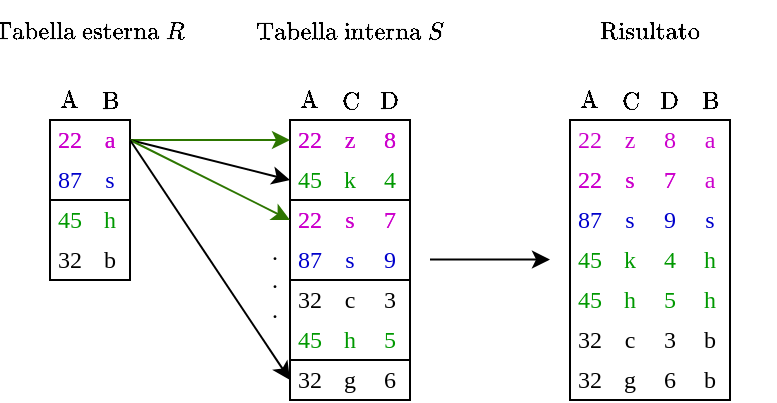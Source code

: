 <mxfile version="20.7.4" type="device"><diagram id="L7-STjLdlr2nI3EzWVXZ" name="Pagina-1"><mxGraphModel dx="683" dy="402" grid="1" gridSize="10" guides="1" tooltips="1" connect="1" arrows="1" fold="1" page="1" pageScale="1" pageWidth="827" pageHeight="1169" math="1" shadow="0"><root><mxCell id="0"/><mxCell id="1" parent="0"/><mxCell id="Wvz89J60WMJ_Odg0NJno-1" value="" style="rounded=0;whiteSpace=wrap;html=1;" vertex="1" parent="1"><mxGeometry x="80" y="120" width="40" height="80" as="geometry"/></mxCell><mxCell id="Wvz89J60WMJ_Odg0NJno-2" value="22" style="text;html=1;strokeColor=none;fillColor=none;align=center;verticalAlign=middle;whiteSpace=wrap;rounded=0;fontFamily=Times New Roman;fontColor=#CC00CC;" vertex="1" parent="1"><mxGeometry x="80" y="120" width="20" height="20" as="geometry"/></mxCell><mxCell id="Wvz89J60WMJ_Odg0NJno-3" value="a" style="text;html=1;strokeColor=none;fillColor=none;align=center;verticalAlign=middle;whiteSpace=wrap;rounded=0;fontFamily=Times New Roman;fontColor=#CC00CC;" vertex="1" parent="1"><mxGeometry x="100" y="120" width="20" height="20" as="geometry"/></mxCell><mxCell id="Wvz89J60WMJ_Odg0NJno-4" value="87" style="text;html=1;strokeColor=none;fillColor=none;align=center;verticalAlign=middle;whiteSpace=wrap;rounded=0;fontFamily=Times New Roman;fontColor=#0000CC;" vertex="1" parent="1"><mxGeometry x="80" y="140" width="20" height="20" as="geometry"/></mxCell><mxCell id="Wvz89J60WMJ_Odg0NJno-5" value="s" style="text;html=1;strokeColor=none;fillColor=none;align=center;verticalAlign=middle;whiteSpace=wrap;rounded=0;fontFamily=Times New Roman;fontColor=#0000CC;" vertex="1" parent="1"><mxGeometry x="100" y="140" width="20" height="20" as="geometry"/></mxCell><mxCell id="Wvz89J60WMJ_Odg0NJno-6" value="" style="endArrow=none;html=1;rounded=0;fontFamily=Times New Roman;" edge="1" parent="1"><mxGeometry width="50" height="50" relative="1" as="geometry"><mxPoint x="80" y="160" as="sourcePoint"/><mxPoint x="120" y="160" as="targetPoint"/></mxGeometry></mxCell><mxCell id="Wvz89J60WMJ_Odg0NJno-7" value="45" style="text;html=1;strokeColor=none;fillColor=none;align=center;verticalAlign=middle;whiteSpace=wrap;rounded=0;fontFamily=Times New Roman;fontColor=#009900;" vertex="1" parent="1"><mxGeometry x="80" y="160" width="20" height="20" as="geometry"/></mxCell><mxCell id="Wvz89J60WMJ_Odg0NJno-8" value="h" style="text;html=1;strokeColor=none;fillColor=none;align=center;verticalAlign=middle;whiteSpace=wrap;rounded=0;fontFamily=Times New Roman;fontColor=#009900;" vertex="1" parent="1"><mxGeometry x="100" y="160" width="20" height="20" as="geometry"/></mxCell><mxCell id="Wvz89J60WMJ_Odg0NJno-9" value="32" style="text;html=1;strokeColor=none;fillColor=none;align=center;verticalAlign=middle;whiteSpace=wrap;rounded=0;fontFamily=Times New Roman;" vertex="1" parent="1"><mxGeometry x="80" y="180" width="20" height="20" as="geometry"/></mxCell><mxCell id="Wvz89J60WMJ_Odg0NJno-10" value="b" style="text;html=1;strokeColor=none;fillColor=none;align=center;verticalAlign=middle;whiteSpace=wrap;rounded=0;fontFamily=Times New Roman;" vertex="1" parent="1"><mxGeometry x="100" y="180" width="20" height="20" as="geometry"/></mxCell><mxCell id="Wvz89J60WMJ_Odg0NJno-11" value="$$\text{A}$$" style="text;html=1;strokeColor=none;fillColor=none;align=center;verticalAlign=middle;whiteSpace=wrap;rounded=0;fontFamily=Times New Roman;" vertex="1" parent="1"><mxGeometry x="80" y="100" width="20" height="20" as="geometry"/></mxCell><mxCell id="Wvz89J60WMJ_Odg0NJno-12" value="$$\text{B}$$" style="text;html=1;strokeColor=none;fillColor=none;align=center;verticalAlign=middle;whiteSpace=wrap;rounded=0;fontFamily=Times New Roman;" vertex="1" parent="1"><mxGeometry x="100" y="100" width="20" height="20" as="geometry"/></mxCell><mxCell id="Wvz89J60WMJ_Odg0NJno-13" value="$$\text{Tabella esterna }R$$" style="text;html=1;strokeColor=none;fillColor=none;align=center;verticalAlign=middle;whiteSpace=wrap;rounded=0;fontFamily=Times New Roman;" vertex="1" parent="1"><mxGeometry x="55" y="60" width="90" height="30" as="geometry"/></mxCell><mxCell id="Wvz89J60WMJ_Odg0NJno-14" value="" style="rounded=0;whiteSpace=wrap;html=1;" vertex="1" parent="1"><mxGeometry x="200" y="120" width="60" height="140" as="geometry"/></mxCell><mxCell id="Wvz89J60WMJ_Odg0NJno-15" value="22" style="text;html=1;strokeColor=none;fillColor=none;align=center;verticalAlign=middle;whiteSpace=wrap;rounded=0;fontFamily=Times New Roman;fontColor=#CC00CC;" vertex="1" parent="1"><mxGeometry x="200" y="120" width="20" height="20" as="geometry"/></mxCell><mxCell id="Wvz89J60WMJ_Odg0NJno-16" value="z" style="text;html=1;strokeColor=none;fillColor=none;align=center;verticalAlign=middle;whiteSpace=wrap;rounded=0;fontFamily=Times New Roman;fontColor=#CC00CC;" vertex="1" parent="1"><mxGeometry x="220" y="120" width="20" height="20" as="geometry"/></mxCell><mxCell id="Wvz89J60WMJ_Odg0NJno-17" value="45" style="text;html=1;strokeColor=none;fillColor=none;align=center;verticalAlign=middle;whiteSpace=wrap;rounded=0;fontFamily=Times New Roman;fontColor=#009900;" vertex="1" parent="1"><mxGeometry x="200" y="140" width="20" height="20" as="geometry"/></mxCell><mxCell id="Wvz89J60WMJ_Odg0NJno-18" value="k" style="text;html=1;strokeColor=none;fillColor=none;align=center;verticalAlign=middle;whiteSpace=wrap;rounded=0;fontFamily=Times New Roman;fontColor=#009900;" vertex="1" parent="1"><mxGeometry x="220" y="140" width="20" height="20" as="geometry"/></mxCell><mxCell id="Wvz89J60WMJ_Odg0NJno-19" value="" style="endArrow=none;html=1;rounded=0;fontFamily=Times New Roman;entryX=1;entryY=0.5;entryDx=0;entryDy=0;fontColor=#CC00CC;" edge="1" parent="1"><mxGeometry width="50" height="50" relative="1" as="geometry"><mxPoint x="200" y="160" as="sourcePoint"/><mxPoint x="260" y="160" as="targetPoint"/></mxGeometry></mxCell><mxCell id="Wvz89J60WMJ_Odg0NJno-20" value="22" style="text;html=1;strokeColor=none;fillColor=none;align=center;verticalAlign=middle;whiteSpace=wrap;rounded=0;fontFamily=Times New Roman;fontColor=#CC00CC;" vertex="1" parent="1"><mxGeometry x="200" y="160" width="20" height="20" as="geometry"/></mxCell><mxCell id="Wvz89J60WMJ_Odg0NJno-21" value="s" style="text;html=1;strokeColor=none;fillColor=none;align=center;verticalAlign=middle;whiteSpace=wrap;rounded=0;fontFamily=Times New Roman;fontColor=#CC00CC;" vertex="1" parent="1"><mxGeometry x="220" y="160" width="20" height="20" as="geometry"/></mxCell><mxCell id="Wvz89J60WMJ_Odg0NJno-22" value="87" style="text;html=1;strokeColor=none;fillColor=none;align=center;verticalAlign=middle;whiteSpace=wrap;rounded=0;fontFamily=Times New Roman;fontColor=#0000CC;" vertex="1" parent="1"><mxGeometry x="200" y="180" width="20" height="20" as="geometry"/></mxCell><mxCell id="Wvz89J60WMJ_Odg0NJno-23" value="s" style="text;html=1;strokeColor=none;fillColor=none;align=center;verticalAlign=middle;whiteSpace=wrap;rounded=0;fontFamily=Times New Roman;fontColor=#0000CC;" vertex="1" parent="1"><mxGeometry x="220" y="180" width="20" height="20" as="geometry"/></mxCell><mxCell id="Wvz89J60WMJ_Odg0NJno-24" value="$$\text{A}$$" style="text;html=1;strokeColor=none;fillColor=none;align=center;verticalAlign=middle;whiteSpace=wrap;rounded=0;fontFamily=Times New Roman;" vertex="1" parent="1"><mxGeometry x="200" y="100" width="20" height="20" as="geometry"/></mxCell><mxCell id="Wvz89J60WMJ_Odg0NJno-25" value="$$\text{C}$$" style="text;html=1;strokeColor=none;fillColor=none;align=center;verticalAlign=middle;whiteSpace=wrap;rounded=0;fontFamily=Times New Roman;" vertex="1" parent="1"><mxGeometry x="220" y="100" width="20" height="20" as="geometry"/></mxCell><mxCell id="Wvz89J60WMJ_Odg0NJno-26" value="$$\text{Tabella interna }S$$" style="text;html=1;strokeColor=none;fillColor=none;align=center;verticalAlign=middle;whiteSpace=wrap;rounded=0;fontFamily=Times New Roman;" vertex="1" parent="1"><mxGeometry x="185" y="60" width="90" height="30" as="geometry"/></mxCell><mxCell id="Wvz89J60WMJ_Odg0NJno-27" value="8" style="text;html=1;strokeColor=none;fillColor=none;align=center;verticalAlign=middle;whiteSpace=wrap;rounded=0;fontFamily=Times New Roman;fontColor=#CC00CC;" vertex="1" parent="1"><mxGeometry x="240" y="120" width="20" height="20" as="geometry"/></mxCell><mxCell id="Wvz89J60WMJ_Odg0NJno-28" value="4" style="text;html=1;strokeColor=none;fillColor=none;align=center;verticalAlign=middle;whiteSpace=wrap;rounded=0;fontFamily=Times New Roman;fontColor=#009900;" vertex="1" parent="1"><mxGeometry x="240" y="140" width="20" height="20" as="geometry"/></mxCell><mxCell id="Wvz89J60WMJ_Odg0NJno-29" value="7" style="text;html=1;strokeColor=none;fillColor=none;align=center;verticalAlign=middle;whiteSpace=wrap;rounded=0;fontFamily=Times New Roman;fontColor=#CC00CC;" vertex="1" parent="1"><mxGeometry x="240" y="160" width="20" height="20" as="geometry"/></mxCell><mxCell id="Wvz89J60WMJ_Odg0NJno-30" value="9" style="text;html=1;strokeColor=none;fillColor=none;align=center;verticalAlign=middle;whiteSpace=wrap;rounded=0;fontFamily=Times New Roman;fontColor=#0000CC;" vertex="1" parent="1"><mxGeometry x="240" y="180" width="20" height="20" as="geometry"/></mxCell><mxCell id="Wvz89J60WMJ_Odg0NJno-31" value="$$\text{D}$$" style="text;html=1;strokeColor=none;fillColor=none;align=center;verticalAlign=middle;whiteSpace=wrap;rounded=0;fontFamily=Times New Roman;" vertex="1" parent="1"><mxGeometry x="240" y="100" width="20" height="20" as="geometry"/></mxCell><mxCell id="Wvz89J60WMJ_Odg0NJno-32" value="" style="endArrow=none;html=1;rounded=0;fontFamily=Times New Roman;entryX=1;entryY=0.5;entryDx=0;entryDy=0;fontColor=#0000CC;" edge="1" parent="1"><mxGeometry width="50" height="50" relative="1" as="geometry"><mxPoint x="200" y="200" as="sourcePoint"/><mxPoint x="260" y="200" as="targetPoint"/></mxGeometry></mxCell><mxCell id="Wvz89J60WMJ_Odg0NJno-33" value="32" style="text;html=1;strokeColor=none;fillColor=none;align=center;verticalAlign=middle;whiteSpace=wrap;rounded=0;fontFamily=Times New Roman;" vertex="1" parent="1"><mxGeometry x="200" y="200" width="20" height="20" as="geometry"/></mxCell><mxCell id="Wvz89J60WMJ_Odg0NJno-34" value="c" style="text;html=1;strokeColor=none;fillColor=none;align=center;verticalAlign=middle;whiteSpace=wrap;rounded=0;fontFamily=Times New Roman;" vertex="1" parent="1"><mxGeometry x="220" y="200" width="20" height="20" as="geometry"/></mxCell><mxCell id="Wvz89J60WMJ_Odg0NJno-35" value="45" style="text;html=1;strokeColor=none;fillColor=none;align=center;verticalAlign=middle;whiteSpace=wrap;rounded=0;fontFamily=Times New Roman;fontColor=#009900;" vertex="1" parent="1"><mxGeometry x="200" y="220" width="20" height="20" as="geometry"/></mxCell><mxCell id="Wvz89J60WMJ_Odg0NJno-36" value="h" style="text;html=1;strokeColor=none;fillColor=none;align=center;verticalAlign=middle;whiteSpace=wrap;rounded=0;fontFamily=Times New Roman;fontColor=#009900;" vertex="1" parent="1"><mxGeometry x="220" y="220" width="20" height="20" as="geometry"/></mxCell><mxCell id="Wvz89J60WMJ_Odg0NJno-37" value="3" style="text;html=1;strokeColor=none;fillColor=none;align=center;verticalAlign=middle;whiteSpace=wrap;rounded=0;fontFamily=Times New Roman;" vertex="1" parent="1"><mxGeometry x="240" y="200" width="20" height="20" as="geometry"/></mxCell><mxCell id="Wvz89J60WMJ_Odg0NJno-38" value="5" style="text;html=1;strokeColor=none;fillColor=none;align=center;verticalAlign=middle;whiteSpace=wrap;rounded=0;fontFamily=Times New Roman;fontColor=#009900;" vertex="1" parent="1"><mxGeometry x="240" y="220" width="20" height="20" as="geometry"/></mxCell><mxCell id="Wvz89J60WMJ_Odg0NJno-39" value="" style="endArrow=none;html=1;rounded=0;fontFamily=Times New Roman;exitX=0;exitY=1;exitDx=0;exitDy=0;entryX=1;entryY=1;entryDx=0;entryDy=0;" edge="1" parent="1" source="Wvz89J60WMJ_Odg0NJno-35" target="Wvz89J60WMJ_Odg0NJno-38"><mxGeometry width="50" height="50" relative="1" as="geometry"><mxPoint x="90" y="300" as="sourcePoint"/><mxPoint x="140" y="250" as="targetPoint"/></mxGeometry></mxCell><mxCell id="Wvz89J60WMJ_Odg0NJno-44" value="32" style="text;html=1;strokeColor=none;fillColor=none;align=center;verticalAlign=middle;whiteSpace=wrap;rounded=0;fontFamily=Times New Roman;" vertex="1" parent="1"><mxGeometry x="200" y="240" width="20" height="20" as="geometry"/></mxCell><mxCell id="Wvz89J60WMJ_Odg0NJno-45" value="g" style="text;html=1;strokeColor=none;fillColor=none;align=center;verticalAlign=middle;whiteSpace=wrap;rounded=0;fontFamily=Times New Roman;" vertex="1" parent="1"><mxGeometry x="220" y="240" width="20" height="20" as="geometry"/></mxCell><mxCell id="Wvz89J60WMJ_Odg0NJno-46" value="6" style="text;html=1;strokeColor=none;fillColor=none;align=center;verticalAlign=middle;whiteSpace=wrap;rounded=0;fontFamily=Times New Roman;" vertex="1" parent="1"><mxGeometry x="240" y="240" width="20" height="20" as="geometry"/></mxCell><mxCell id="Wvz89J60WMJ_Odg0NJno-47" value="" style="endArrow=classic;html=1;rounded=0;fontFamily=Times New Roman;exitX=1;exitY=0.5;exitDx=0;exitDy=0;entryX=0;entryY=0.5;entryDx=0;entryDy=0;fillColor=#60a917;strokeColor=#2D7600;" edge="1" parent="1" source="Wvz89J60WMJ_Odg0NJno-3" target="Wvz89J60WMJ_Odg0NJno-15"><mxGeometry width="50" height="50" relative="1" as="geometry"><mxPoint x="80" y="310" as="sourcePoint"/><mxPoint x="130" y="260" as="targetPoint"/></mxGeometry></mxCell><mxCell id="Wvz89J60WMJ_Odg0NJno-48" value="" style="endArrow=classic;html=1;rounded=0;fontFamily=Times New Roman;entryX=0;entryY=0.5;entryDx=0;entryDy=0;" edge="1" parent="1" target="Wvz89J60WMJ_Odg0NJno-17"><mxGeometry width="50" height="50" relative="1" as="geometry"><mxPoint x="120" y="130" as="sourcePoint"/><mxPoint x="210" y="140" as="targetPoint"/></mxGeometry></mxCell><mxCell id="Wvz89J60WMJ_Odg0NJno-49" value="" style="endArrow=classic;html=1;rounded=0;fontFamily=Times New Roman;entryX=0;entryY=0.5;entryDx=0;entryDy=0;fillColor=#60a917;strokeColor=#2D7600;" edge="1" parent="1" target="Wvz89J60WMJ_Odg0NJno-20"><mxGeometry width="50" height="50" relative="1" as="geometry"><mxPoint x="120" y="130" as="sourcePoint"/><mxPoint x="220" y="150" as="targetPoint"/></mxGeometry></mxCell><mxCell id="Wvz89J60WMJ_Odg0NJno-51" value=".&lt;br&gt;.&lt;br&gt;." style="text;html=1;strokeColor=none;fillColor=none;align=center;verticalAlign=middle;whiteSpace=wrap;rounded=0;fontFamily=Times New Roman;" vertex="1" parent="1"><mxGeometry x="185" y="180" width="15" height="40" as="geometry"/></mxCell><mxCell id="Wvz89J60WMJ_Odg0NJno-52" value="" style="endArrow=classic;html=1;rounded=0;fontFamily=Times New Roman;entryX=0;entryY=0.5;entryDx=0;entryDy=0;" edge="1" parent="1" target="Wvz89J60WMJ_Odg0NJno-44"><mxGeometry width="50" height="50" relative="1" as="geometry"><mxPoint x="120" y="130" as="sourcePoint"/><mxPoint x="240" y="170" as="targetPoint"/></mxGeometry></mxCell><mxCell id="Wvz89J60WMJ_Odg0NJno-53" value="" style="rounded=0;whiteSpace=wrap;html=1;" vertex="1" parent="1"><mxGeometry x="340" y="120" width="80" height="140" as="geometry"/></mxCell><mxCell id="Wvz89J60WMJ_Odg0NJno-54" value="22" style="text;html=1;strokeColor=none;fillColor=none;align=center;verticalAlign=middle;whiteSpace=wrap;rounded=0;fontFamily=Times New Roman;fontColor=#CC00CC;" vertex="1" parent="1"><mxGeometry x="340" y="120" width="20" height="20" as="geometry"/></mxCell><mxCell id="Wvz89J60WMJ_Odg0NJno-55" value="z" style="text;html=1;strokeColor=none;fillColor=none;align=center;verticalAlign=middle;whiteSpace=wrap;rounded=0;fontFamily=Times New Roman;fontColor=#CC00CC;" vertex="1" parent="1"><mxGeometry x="360" y="120" width="20" height="20" as="geometry"/></mxCell><mxCell id="Wvz89J60WMJ_Odg0NJno-56" value="22" style="text;html=1;strokeColor=none;fillColor=none;align=center;verticalAlign=middle;whiteSpace=wrap;rounded=0;fontFamily=Times New Roman;fontColor=#CC00CC;" vertex="1" parent="1"><mxGeometry x="340" y="140" width="20" height="20" as="geometry"/></mxCell><mxCell id="Wvz89J60WMJ_Odg0NJno-57" value="s" style="text;html=1;strokeColor=none;fillColor=none;align=center;verticalAlign=middle;whiteSpace=wrap;rounded=0;fontFamily=Times New Roman;fontColor=#CC00CC;" vertex="1" parent="1"><mxGeometry x="360" y="140" width="20" height="20" as="geometry"/></mxCell><mxCell id="Wvz89J60WMJ_Odg0NJno-59" value="87" style="text;html=1;strokeColor=none;fillColor=none;align=center;verticalAlign=middle;whiteSpace=wrap;rounded=0;fontFamily=Times New Roman;fontColor=#0000CC;" vertex="1" parent="1"><mxGeometry x="340" y="160" width="20" height="20" as="geometry"/></mxCell><mxCell id="Wvz89J60WMJ_Odg0NJno-60" value="s" style="text;html=1;strokeColor=none;fillColor=none;align=center;verticalAlign=middle;whiteSpace=wrap;rounded=0;fontFamily=Times New Roman;fontColor=#0000CC;" vertex="1" parent="1"><mxGeometry x="360" y="160" width="20" height="20" as="geometry"/></mxCell><mxCell id="Wvz89J60WMJ_Odg0NJno-61" value="45" style="text;html=1;strokeColor=none;fillColor=none;align=center;verticalAlign=middle;whiteSpace=wrap;rounded=0;fontFamily=Times New Roman;fontColor=#009900;" vertex="1" parent="1"><mxGeometry x="340" y="180" width="20" height="20" as="geometry"/></mxCell><mxCell id="Wvz89J60WMJ_Odg0NJno-62" value="k" style="text;html=1;strokeColor=none;fillColor=none;align=center;verticalAlign=middle;whiteSpace=wrap;rounded=0;fontFamily=Times New Roman;fontColor=#009900;" vertex="1" parent="1"><mxGeometry x="360" y="180" width="20" height="20" as="geometry"/></mxCell><mxCell id="Wvz89J60WMJ_Odg0NJno-63" value="$$\text{A}$$" style="text;html=1;strokeColor=none;fillColor=none;align=center;verticalAlign=middle;whiteSpace=wrap;rounded=0;fontFamily=Times New Roman;" vertex="1" parent="1"><mxGeometry x="340" y="100" width="20" height="20" as="geometry"/></mxCell><mxCell id="Wvz89J60WMJ_Odg0NJno-64" value="$$\text{C}$$" style="text;html=1;strokeColor=none;fillColor=none;align=center;verticalAlign=middle;whiteSpace=wrap;rounded=0;fontFamily=Times New Roman;" vertex="1" parent="1"><mxGeometry x="360" y="100" width="20" height="20" as="geometry"/></mxCell><mxCell id="Wvz89J60WMJ_Odg0NJno-65" value="8" style="text;html=1;strokeColor=none;fillColor=none;align=center;verticalAlign=middle;whiteSpace=wrap;rounded=0;fontFamily=Times New Roman;fontColor=#CC00CC;" vertex="1" parent="1"><mxGeometry x="380" y="120" width="20" height="20" as="geometry"/></mxCell><mxCell id="Wvz89J60WMJ_Odg0NJno-66" value="7" style="text;html=1;strokeColor=none;fillColor=none;align=center;verticalAlign=middle;whiteSpace=wrap;rounded=0;fontFamily=Times New Roman;fontColor=#CC00CC;" vertex="1" parent="1"><mxGeometry x="380" y="140" width="20" height="20" as="geometry"/></mxCell><mxCell id="Wvz89J60WMJ_Odg0NJno-67" value="9" style="text;html=1;strokeColor=none;fillColor=none;align=center;verticalAlign=middle;whiteSpace=wrap;rounded=0;fontFamily=Times New Roman;fontColor=#0000CC;" vertex="1" parent="1"><mxGeometry x="380" y="160" width="20" height="20" as="geometry"/></mxCell><mxCell id="Wvz89J60WMJ_Odg0NJno-68" value="4" style="text;html=1;strokeColor=none;fillColor=none;align=center;verticalAlign=middle;whiteSpace=wrap;rounded=0;fontFamily=Times New Roman;fontColor=#009900;" vertex="1" parent="1"><mxGeometry x="380" y="180" width="20" height="20" as="geometry"/></mxCell><mxCell id="Wvz89J60WMJ_Odg0NJno-69" value="$$\text{D}$$" style="text;html=1;strokeColor=none;fillColor=none;align=center;verticalAlign=middle;whiteSpace=wrap;rounded=0;fontFamily=Times New Roman;" vertex="1" parent="1"><mxGeometry x="380" y="100" width="20" height="20" as="geometry"/></mxCell><mxCell id="Wvz89J60WMJ_Odg0NJno-71" value="45" style="text;html=1;strokeColor=none;fillColor=none;align=center;verticalAlign=middle;whiteSpace=wrap;rounded=0;fontFamily=Times New Roman;fontColor=#009900;" vertex="1" parent="1"><mxGeometry x="340" y="200" width="20" height="20" as="geometry"/></mxCell><mxCell id="Wvz89J60WMJ_Odg0NJno-72" value="h" style="text;html=1;strokeColor=none;fillColor=none;align=center;verticalAlign=middle;whiteSpace=wrap;rounded=0;fontFamily=Times New Roman;fontColor=#009900;" vertex="1" parent="1"><mxGeometry x="360" y="200" width="20" height="20" as="geometry"/></mxCell><mxCell id="Wvz89J60WMJ_Odg0NJno-73" value="32" style="text;html=1;strokeColor=none;fillColor=none;align=center;verticalAlign=middle;whiteSpace=wrap;rounded=0;fontFamily=Times New Roman;" vertex="1" parent="1"><mxGeometry x="340" y="220" width="20" height="20" as="geometry"/></mxCell><mxCell id="Wvz89J60WMJ_Odg0NJno-74" value="c" style="text;html=1;strokeColor=none;fillColor=none;align=center;verticalAlign=middle;whiteSpace=wrap;rounded=0;fontFamily=Times New Roman;" vertex="1" parent="1"><mxGeometry x="360" y="220" width="20" height="20" as="geometry"/></mxCell><mxCell id="Wvz89J60WMJ_Odg0NJno-75" value="5" style="text;html=1;strokeColor=none;fillColor=none;align=center;verticalAlign=middle;whiteSpace=wrap;rounded=0;fontFamily=Times New Roman;fontColor=#009900;" vertex="1" parent="1"><mxGeometry x="380" y="200" width="20" height="20" as="geometry"/></mxCell><mxCell id="Wvz89J60WMJ_Odg0NJno-76" value="3" style="text;html=1;strokeColor=none;fillColor=none;align=center;verticalAlign=middle;whiteSpace=wrap;rounded=0;fontFamily=Times New Roman;" vertex="1" parent="1"><mxGeometry x="380" y="220" width="20" height="20" as="geometry"/></mxCell><mxCell id="Wvz89J60WMJ_Odg0NJno-78" value="32" style="text;html=1;strokeColor=none;fillColor=none;align=center;verticalAlign=middle;whiteSpace=wrap;rounded=0;fontFamily=Times New Roman;" vertex="1" parent="1"><mxGeometry x="340" y="240" width="20" height="20" as="geometry"/></mxCell><mxCell id="Wvz89J60WMJ_Odg0NJno-79" value="g" style="text;html=1;strokeColor=none;fillColor=none;align=center;verticalAlign=middle;whiteSpace=wrap;rounded=0;fontFamily=Times New Roman;" vertex="1" parent="1"><mxGeometry x="360" y="240" width="20" height="20" as="geometry"/></mxCell><mxCell id="Wvz89J60WMJ_Odg0NJno-80" value="6" style="text;html=1;strokeColor=none;fillColor=none;align=center;verticalAlign=middle;whiteSpace=wrap;rounded=0;fontFamily=Times New Roman;" vertex="1" parent="1"><mxGeometry x="380" y="240" width="20" height="20" as="geometry"/></mxCell><mxCell id="Wvz89J60WMJ_Odg0NJno-81" value="a" style="text;html=1;strokeColor=none;fillColor=none;align=center;verticalAlign=middle;whiteSpace=wrap;rounded=0;fontFamily=Times New Roman;fontColor=#CC00CC;" vertex="1" parent="1"><mxGeometry x="400" y="120" width="20" height="20" as="geometry"/></mxCell><mxCell id="Wvz89J60WMJ_Odg0NJno-82" value="a" style="text;html=1;strokeColor=none;fillColor=none;align=center;verticalAlign=middle;whiteSpace=wrap;rounded=0;fontFamily=Times New Roman;fontColor=#CC00CC;" vertex="1" parent="1"><mxGeometry x="400" y="140" width="20" height="20" as="geometry"/></mxCell><mxCell id="Wvz89J60WMJ_Odg0NJno-83" value="s" style="text;html=1;strokeColor=none;fillColor=none;align=center;verticalAlign=middle;whiteSpace=wrap;rounded=0;fontFamily=Times New Roman;fontColor=#0000CC;" vertex="1" parent="1"><mxGeometry x="400" y="160" width="20" height="20" as="geometry"/></mxCell><mxCell id="Wvz89J60WMJ_Odg0NJno-84" value="h" style="text;html=1;strokeColor=none;fillColor=none;align=center;verticalAlign=middle;whiteSpace=wrap;rounded=0;fontFamily=Times New Roman;fontColor=#009900;" vertex="1" parent="1"><mxGeometry x="400" y="180" width="20" height="20" as="geometry"/></mxCell><mxCell id="Wvz89J60WMJ_Odg0NJno-85" value="h" style="text;html=1;strokeColor=none;fillColor=none;align=center;verticalAlign=middle;whiteSpace=wrap;rounded=0;fontFamily=Times New Roman;fontColor=#009900;" vertex="1" parent="1"><mxGeometry x="400" y="200" width="20" height="20" as="geometry"/></mxCell><mxCell id="Wvz89J60WMJ_Odg0NJno-86" value="b" style="text;html=1;strokeColor=none;fillColor=none;align=center;verticalAlign=middle;whiteSpace=wrap;rounded=0;fontFamily=Times New Roman;" vertex="1" parent="1"><mxGeometry x="400" y="220" width="20" height="20" as="geometry"/></mxCell><mxCell id="Wvz89J60WMJ_Odg0NJno-87" value="b" style="text;html=1;strokeColor=none;fillColor=none;align=center;verticalAlign=middle;whiteSpace=wrap;rounded=0;fontFamily=Times New Roman;" vertex="1" parent="1"><mxGeometry x="400" y="240" width="20" height="20" as="geometry"/></mxCell><mxCell id="Wvz89J60WMJ_Odg0NJno-88" value="$$\text{B}$$" style="text;html=1;strokeColor=none;fillColor=none;align=center;verticalAlign=middle;whiteSpace=wrap;rounded=0;fontFamily=Times New Roman;" vertex="1" parent="1"><mxGeometry x="400" y="100" width="20" height="20" as="geometry"/></mxCell><mxCell id="Wvz89J60WMJ_Odg0NJno-89" value="" style="endArrow=classic;html=1;rounded=0;fontFamily=Times New Roman;" edge="1" parent="1"><mxGeometry width="50" height="50" relative="1" as="geometry"><mxPoint x="270" y="189.76" as="sourcePoint"/><mxPoint x="330" y="189.76" as="targetPoint"/></mxGeometry></mxCell><mxCell id="Wvz89J60WMJ_Odg0NJno-90" value="$$\text{Risultato}$$" style="text;html=1;strokeColor=none;fillColor=none;align=center;verticalAlign=middle;whiteSpace=wrap;rounded=0;fontFamily=Times New Roman;" vertex="1" parent="1"><mxGeometry x="335" y="60" width="90" height="30" as="geometry"/></mxCell><mxCell id="Wvz89J60WMJ_Odg0NJno-91" value="a" style="text;html=1;strokeColor=none;fillColor=none;align=center;verticalAlign=middle;whiteSpace=wrap;rounded=0;fontFamily=Times New Roman;fontColor=#CC00CC;" vertex="1" parent="1"><mxGeometry x="100" y="120" width="20" height="20" as="geometry"/></mxCell><mxCell id="Wvz89J60WMJ_Odg0NJno-92" value="22" style="text;html=1;strokeColor=none;fillColor=none;align=center;verticalAlign=middle;whiteSpace=wrap;rounded=0;fontFamily=Times New Roman;fontColor=#CC00CC;" vertex="1" parent="1"><mxGeometry x="80" y="120" width="20" height="20" as="geometry"/></mxCell><mxCell id="Wvz89J60WMJ_Odg0NJno-93" value="22" style="text;html=1;strokeColor=none;fillColor=none;align=center;verticalAlign=middle;whiteSpace=wrap;rounded=0;fontFamily=Times New Roman;fontColor=#CC00CC;" vertex="1" parent="1"><mxGeometry x="200" y="120" width="20" height="20" as="geometry"/></mxCell><mxCell id="Wvz89J60WMJ_Odg0NJno-94" value="z" style="text;html=1;strokeColor=none;fillColor=none;align=center;verticalAlign=middle;whiteSpace=wrap;rounded=0;fontFamily=Times New Roman;fontColor=#CC00CC;" vertex="1" parent="1"><mxGeometry x="220" y="120" width="20" height="20" as="geometry"/></mxCell><mxCell id="Wvz89J60WMJ_Odg0NJno-95" value="8" style="text;html=1;strokeColor=none;fillColor=none;align=center;verticalAlign=middle;whiteSpace=wrap;rounded=0;fontFamily=Times New Roman;fontColor=#CC00CC;" vertex="1" parent="1"><mxGeometry x="240" y="120" width="20" height="20" as="geometry"/></mxCell><mxCell id="Wvz89J60WMJ_Odg0NJno-96" value="22" style="text;html=1;strokeColor=none;fillColor=none;align=center;verticalAlign=middle;whiteSpace=wrap;rounded=0;fontFamily=Times New Roman;fontColor=#CC00CC;" vertex="1" parent="1"><mxGeometry x="200" y="160" width="20" height="20" as="geometry"/></mxCell><mxCell id="Wvz89J60WMJ_Odg0NJno-97" value="s" style="text;html=1;strokeColor=none;fillColor=none;align=center;verticalAlign=middle;whiteSpace=wrap;rounded=0;fontFamily=Times New Roman;fontColor=#CC00CC;" vertex="1" parent="1"><mxGeometry x="220" y="160" width="20" height="20" as="geometry"/></mxCell><mxCell id="Wvz89J60WMJ_Odg0NJno-98" value="7" style="text;html=1;strokeColor=none;fillColor=none;align=center;verticalAlign=middle;whiteSpace=wrap;rounded=0;fontFamily=Times New Roman;fontColor=#CC00CC;" vertex="1" parent="1"><mxGeometry x="240" y="160" width="20" height="20" as="geometry"/></mxCell><mxCell id="Wvz89J60WMJ_Odg0NJno-99" value="22" style="text;html=1;strokeColor=none;fillColor=none;align=center;verticalAlign=middle;whiteSpace=wrap;rounded=0;fontFamily=Times New Roman;fontColor=#CC00CC;" vertex="1" parent="1"><mxGeometry x="340" y="140" width="20" height="20" as="geometry"/></mxCell><mxCell id="Wvz89J60WMJ_Odg0NJno-100" value="s" style="text;html=1;strokeColor=none;fillColor=none;align=center;verticalAlign=middle;whiteSpace=wrap;rounded=0;fontFamily=Times New Roman;fontColor=#CC00CC;" vertex="1" parent="1"><mxGeometry x="360" y="140" width="20" height="20" as="geometry"/></mxCell><mxCell id="Wvz89J60WMJ_Odg0NJno-101" value="7" style="text;html=1;strokeColor=none;fillColor=none;align=center;verticalAlign=middle;whiteSpace=wrap;rounded=0;fontFamily=Times New Roman;fontColor=#CC00CC;" vertex="1" parent="1"><mxGeometry x="380" y="140" width="20" height="20" as="geometry"/></mxCell></root></mxGraphModel></diagram></mxfile>